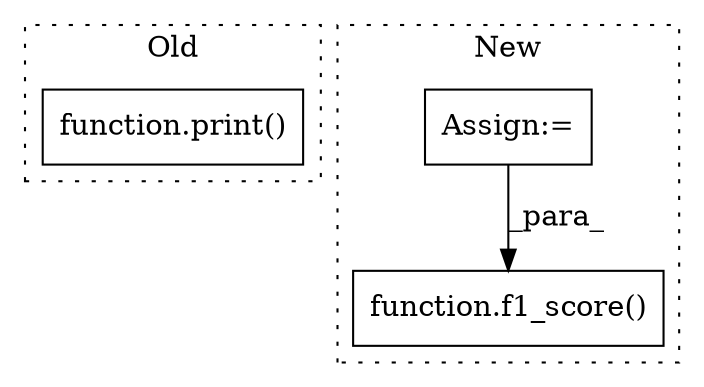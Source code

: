 digraph G {
subgraph cluster0 {
1 [label="function.print()" a="75" s="3315,3343" l="6,1" shape="box"];
label = "Old";
style="dotted";
}
subgraph cluster1 {
2 [label="function.f1_score()" a="75" s="4932,4951" l="9,18" shape="box"];
3 [label="Assign:=" a="68" s="4567" l="3" shape="box"];
label = "New";
style="dotted";
}
3 -> 2 [label="_para_"];
}